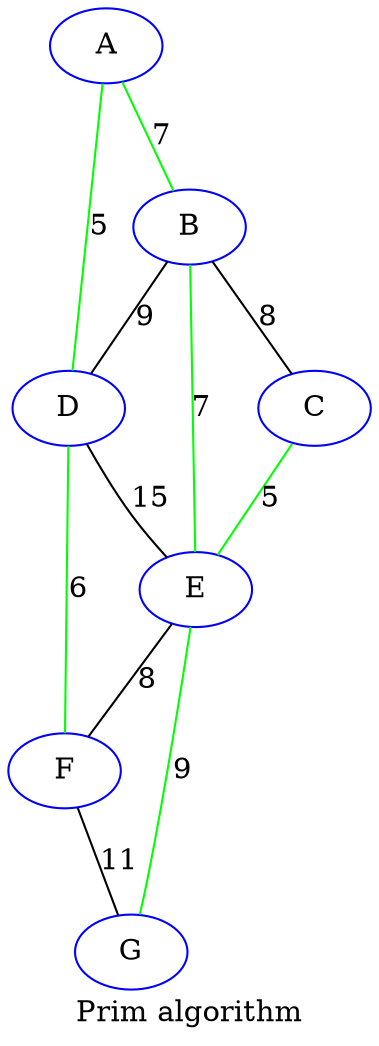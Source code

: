 graph {
label="Prim algorithm"
G [color=blue]
E [color=blue]
F [color=blue]
C [color=blue]
D [color=blue]
A [color=blue]
B [color=blue]
A -- B[label="7",color=green]
A -- D[label="5",color=green]
B -- C[label="8"]
B -- D[label="9"]
B -- E[label="7",color=green]
C -- E[label="5",color=green]
D -- E[label="15"]
D -- F[label="6",color=green]
E -- F[label="8"]
E -- G[label="9",color=green]
F -- G[label="11"]
}
